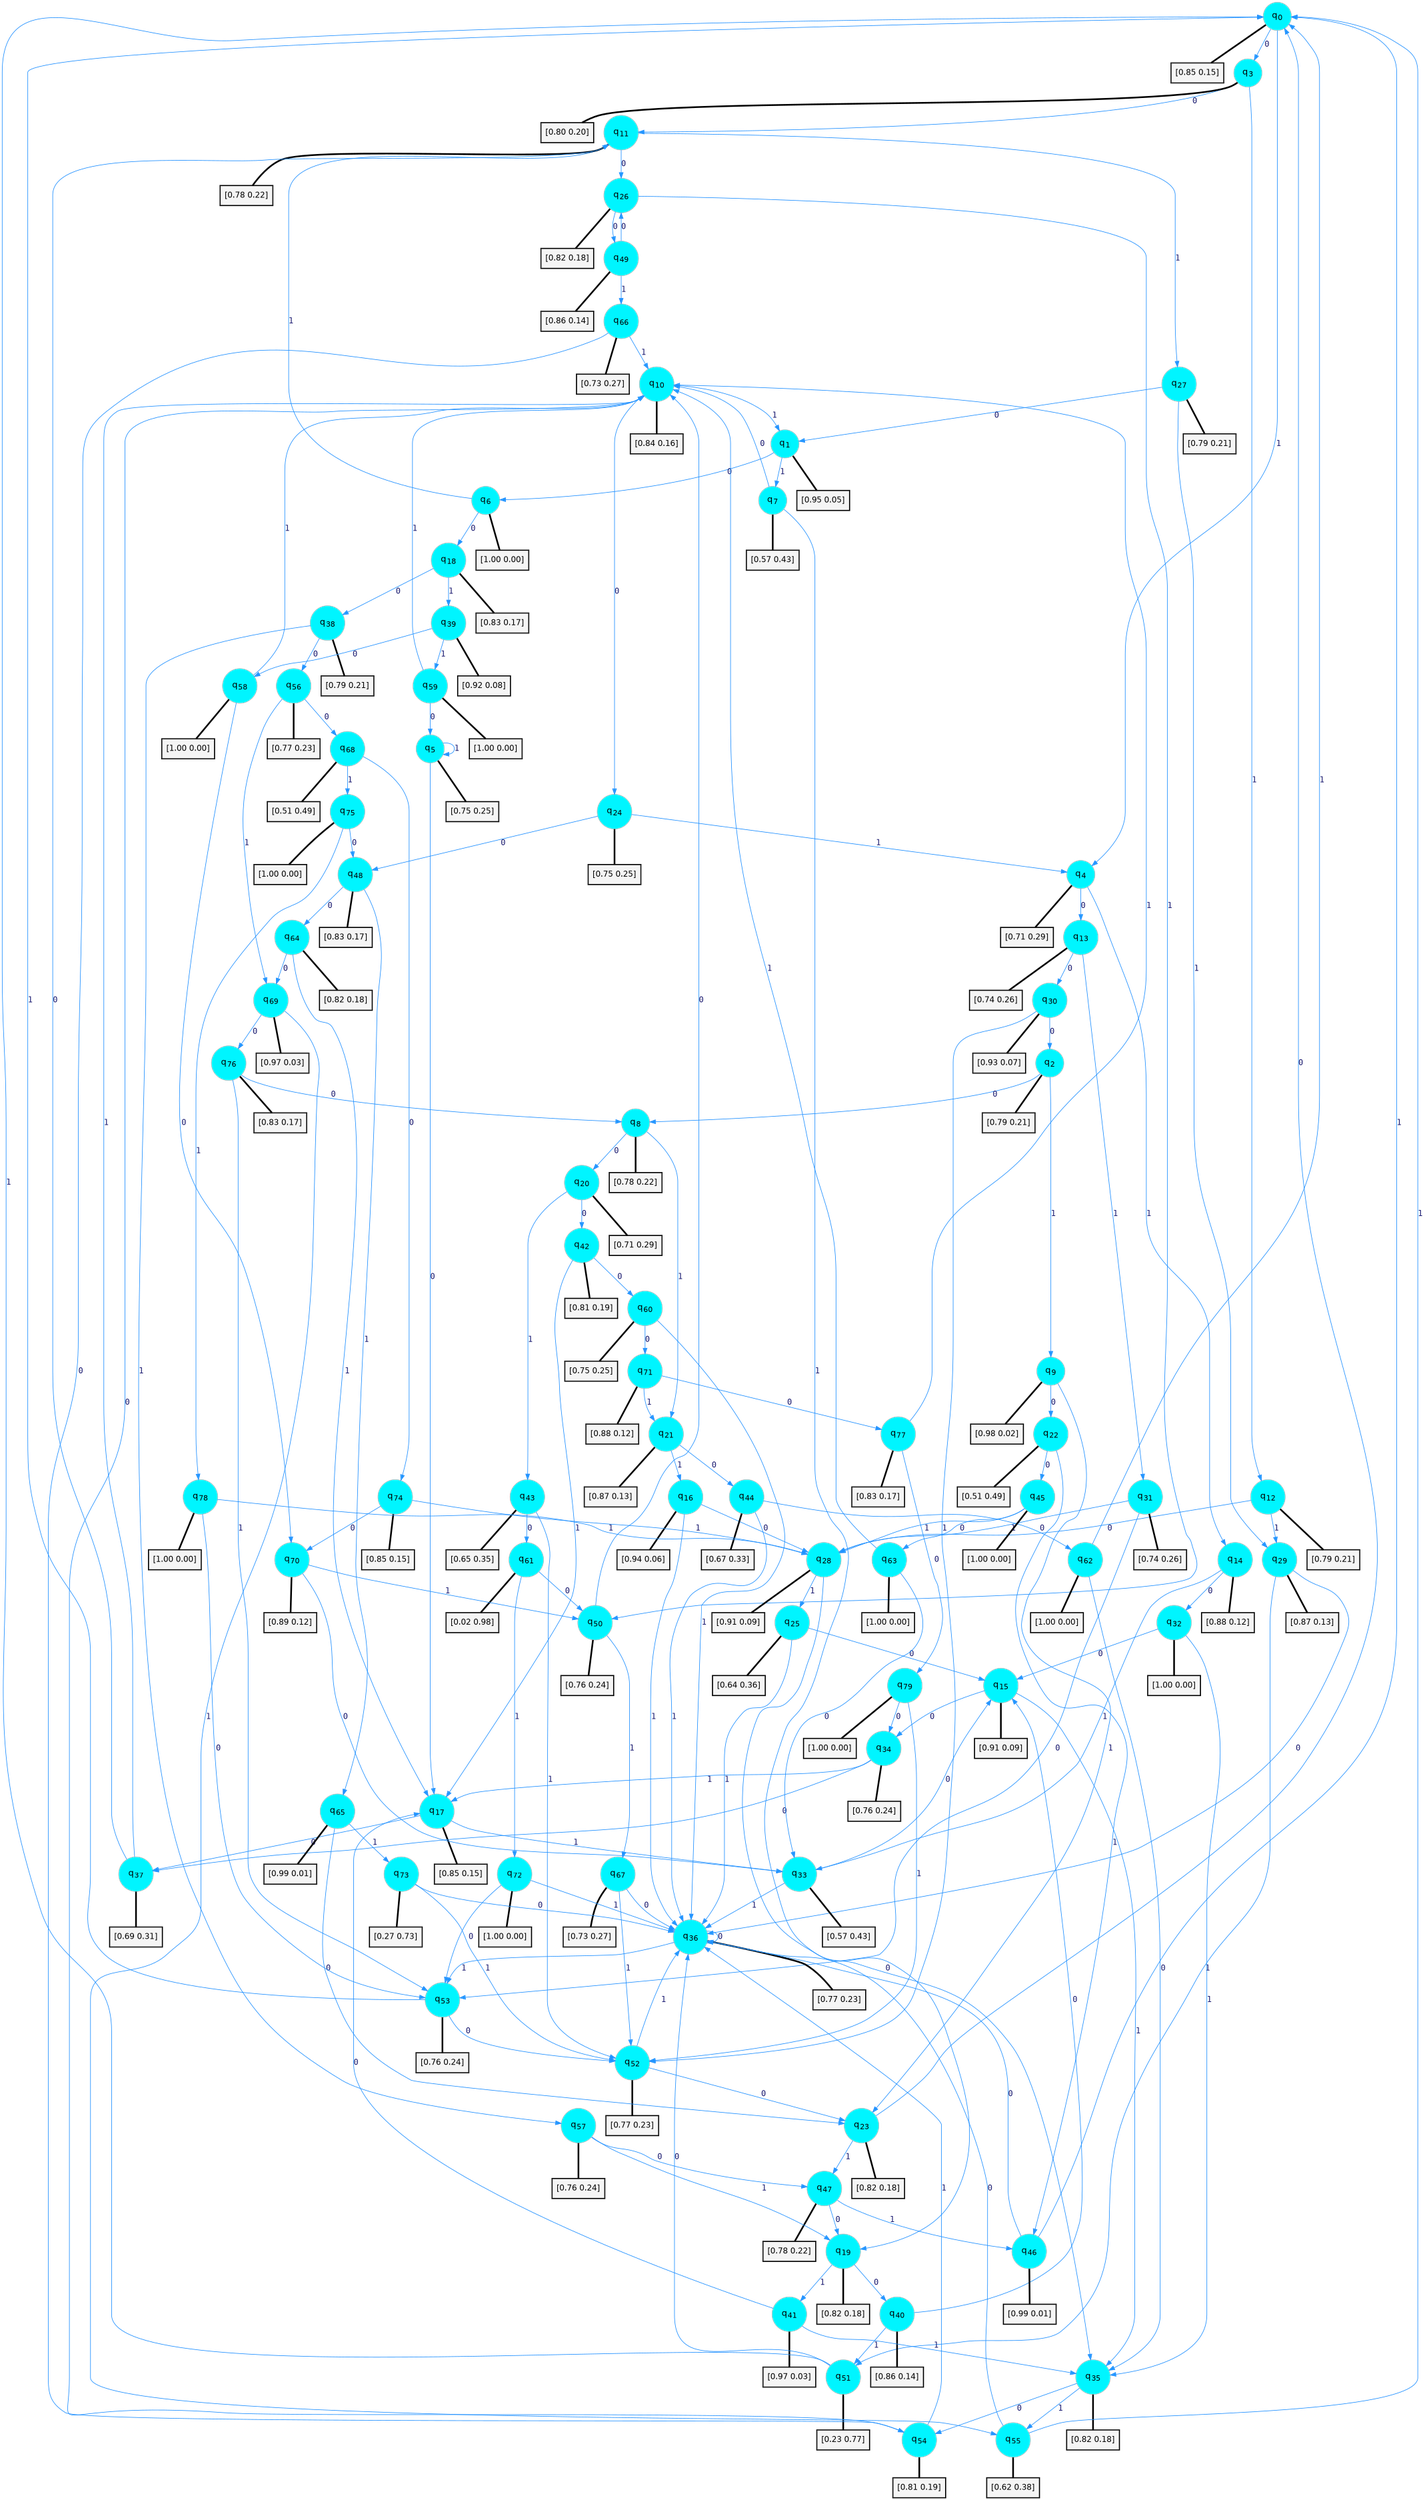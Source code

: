 digraph G {
graph [
bgcolor=transparent, dpi=300, rankdir=TD, size="40,25"];
node [
color=gray, fillcolor=turquoise1, fontcolor=black, fontname=Helvetica, fontsize=16, fontweight=bold, shape=circle, style=filled];
edge [
arrowsize=1, color=dodgerblue1, fontcolor=midnightblue, fontname=courier, fontweight=bold, penwidth=1, style=solid, weight=20];
0[label=<q<SUB>0</SUB>>];
1[label=<q<SUB>1</SUB>>];
2[label=<q<SUB>2</SUB>>];
3[label=<q<SUB>3</SUB>>];
4[label=<q<SUB>4</SUB>>];
5[label=<q<SUB>5</SUB>>];
6[label=<q<SUB>6</SUB>>];
7[label=<q<SUB>7</SUB>>];
8[label=<q<SUB>8</SUB>>];
9[label=<q<SUB>9</SUB>>];
10[label=<q<SUB>10</SUB>>];
11[label=<q<SUB>11</SUB>>];
12[label=<q<SUB>12</SUB>>];
13[label=<q<SUB>13</SUB>>];
14[label=<q<SUB>14</SUB>>];
15[label=<q<SUB>15</SUB>>];
16[label=<q<SUB>16</SUB>>];
17[label=<q<SUB>17</SUB>>];
18[label=<q<SUB>18</SUB>>];
19[label=<q<SUB>19</SUB>>];
20[label=<q<SUB>20</SUB>>];
21[label=<q<SUB>21</SUB>>];
22[label=<q<SUB>22</SUB>>];
23[label=<q<SUB>23</SUB>>];
24[label=<q<SUB>24</SUB>>];
25[label=<q<SUB>25</SUB>>];
26[label=<q<SUB>26</SUB>>];
27[label=<q<SUB>27</SUB>>];
28[label=<q<SUB>28</SUB>>];
29[label=<q<SUB>29</SUB>>];
30[label=<q<SUB>30</SUB>>];
31[label=<q<SUB>31</SUB>>];
32[label=<q<SUB>32</SUB>>];
33[label=<q<SUB>33</SUB>>];
34[label=<q<SUB>34</SUB>>];
35[label=<q<SUB>35</SUB>>];
36[label=<q<SUB>36</SUB>>];
37[label=<q<SUB>37</SUB>>];
38[label=<q<SUB>38</SUB>>];
39[label=<q<SUB>39</SUB>>];
40[label=<q<SUB>40</SUB>>];
41[label=<q<SUB>41</SUB>>];
42[label=<q<SUB>42</SUB>>];
43[label=<q<SUB>43</SUB>>];
44[label=<q<SUB>44</SUB>>];
45[label=<q<SUB>45</SUB>>];
46[label=<q<SUB>46</SUB>>];
47[label=<q<SUB>47</SUB>>];
48[label=<q<SUB>48</SUB>>];
49[label=<q<SUB>49</SUB>>];
50[label=<q<SUB>50</SUB>>];
51[label=<q<SUB>51</SUB>>];
52[label=<q<SUB>52</SUB>>];
53[label=<q<SUB>53</SUB>>];
54[label=<q<SUB>54</SUB>>];
55[label=<q<SUB>55</SUB>>];
56[label=<q<SUB>56</SUB>>];
57[label=<q<SUB>57</SUB>>];
58[label=<q<SUB>58</SUB>>];
59[label=<q<SUB>59</SUB>>];
60[label=<q<SUB>60</SUB>>];
61[label=<q<SUB>61</SUB>>];
62[label=<q<SUB>62</SUB>>];
63[label=<q<SUB>63</SUB>>];
64[label=<q<SUB>64</SUB>>];
65[label=<q<SUB>65</SUB>>];
66[label=<q<SUB>66</SUB>>];
67[label=<q<SUB>67</SUB>>];
68[label=<q<SUB>68</SUB>>];
69[label=<q<SUB>69</SUB>>];
70[label=<q<SUB>70</SUB>>];
71[label=<q<SUB>71</SUB>>];
72[label=<q<SUB>72</SUB>>];
73[label=<q<SUB>73</SUB>>];
74[label=<q<SUB>74</SUB>>];
75[label=<q<SUB>75</SUB>>];
76[label=<q<SUB>76</SUB>>];
77[label=<q<SUB>77</SUB>>];
78[label=<q<SUB>78</SUB>>];
79[label=<q<SUB>79</SUB>>];
80[label="[0.85 0.15]", shape=box,fontcolor=black, fontname=Helvetica, fontsize=14, penwidth=2, fillcolor=whitesmoke,color=black];
81[label="[0.95 0.05]", shape=box,fontcolor=black, fontname=Helvetica, fontsize=14, penwidth=2, fillcolor=whitesmoke,color=black];
82[label="[0.79 0.21]", shape=box,fontcolor=black, fontname=Helvetica, fontsize=14, penwidth=2, fillcolor=whitesmoke,color=black];
83[label="[0.80 0.20]", shape=box,fontcolor=black, fontname=Helvetica, fontsize=14, penwidth=2, fillcolor=whitesmoke,color=black];
84[label="[0.71 0.29]", shape=box,fontcolor=black, fontname=Helvetica, fontsize=14, penwidth=2, fillcolor=whitesmoke,color=black];
85[label="[0.75 0.25]", shape=box,fontcolor=black, fontname=Helvetica, fontsize=14, penwidth=2, fillcolor=whitesmoke,color=black];
86[label="[1.00 0.00]", shape=box,fontcolor=black, fontname=Helvetica, fontsize=14, penwidth=2, fillcolor=whitesmoke,color=black];
87[label="[0.57 0.43]", shape=box,fontcolor=black, fontname=Helvetica, fontsize=14, penwidth=2, fillcolor=whitesmoke,color=black];
88[label="[0.78 0.22]", shape=box,fontcolor=black, fontname=Helvetica, fontsize=14, penwidth=2, fillcolor=whitesmoke,color=black];
89[label="[0.98 0.02]", shape=box,fontcolor=black, fontname=Helvetica, fontsize=14, penwidth=2, fillcolor=whitesmoke,color=black];
90[label="[0.84 0.16]", shape=box,fontcolor=black, fontname=Helvetica, fontsize=14, penwidth=2, fillcolor=whitesmoke,color=black];
91[label="[0.78 0.22]", shape=box,fontcolor=black, fontname=Helvetica, fontsize=14, penwidth=2, fillcolor=whitesmoke,color=black];
92[label="[0.79 0.21]", shape=box,fontcolor=black, fontname=Helvetica, fontsize=14, penwidth=2, fillcolor=whitesmoke,color=black];
93[label="[0.74 0.26]", shape=box,fontcolor=black, fontname=Helvetica, fontsize=14, penwidth=2, fillcolor=whitesmoke,color=black];
94[label="[0.88 0.12]", shape=box,fontcolor=black, fontname=Helvetica, fontsize=14, penwidth=2, fillcolor=whitesmoke,color=black];
95[label="[0.91 0.09]", shape=box,fontcolor=black, fontname=Helvetica, fontsize=14, penwidth=2, fillcolor=whitesmoke,color=black];
96[label="[0.94 0.06]", shape=box,fontcolor=black, fontname=Helvetica, fontsize=14, penwidth=2, fillcolor=whitesmoke,color=black];
97[label="[0.85 0.15]", shape=box,fontcolor=black, fontname=Helvetica, fontsize=14, penwidth=2, fillcolor=whitesmoke,color=black];
98[label="[0.83 0.17]", shape=box,fontcolor=black, fontname=Helvetica, fontsize=14, penwidth=2, fillcolor=whitesmoke,color=black];
99[label="[0.82 0.18]", shape=box,fontcolor=black, fontname=Helvetica, fontsize=14, penwidth=2, fillcolor=whitesmoke,color=black];
100[label="[0.71 0.29]", shape=box,fontcolor=black, fontname=Helvetica, fontsize=14, penwidth=2, fillcolor=whitesmoke,color=black];
101[label="[0.87 0.13]", shape=box,fontcolor=black, fontname=Helvetica, fontsize=14, penwidth=2, fillcolor=whitesmoke,color=black];
102[label="[0.51 0.49]", shape=box,fontcolor=black, fontname=Helvetica, fontsize=14, penwidth=2, fillcolor=whitesmoke,color=black];
103[label="[0.82 0.18]", shape=box,fontcolor=black, fontname=Helvetica, fontsize=14, penwidth=2, fillcolor=whitesmoke,color=black];
104[label="[0.75 0.25]", shape=box,fontcolor=black, fontname=Helvetica, fontsize=14, penwidth=2, fillcolor=whitesmoke,color=black];
105[label="[0.64 0.36]", shape=box,fontcolor=black, fontname=Helvetica, fontsize=14, penwidth=2, fillcolor=whitesmoke,color=black];
106[label="[0.82 0.18]", shape=box,fontcolor=black, fontname=Helvetica, fontsize=14, penwidth=2, fillcolor=whitesmoke,color=black];
107[label="[0.79 0.21]", shape=box,fontcolor=black, fontname=Helvetica, fontsize=14, penwidth=2, fillcolor=whitesmoke,color=black];
108[label="[0.91 0.09]", shape=box,fontcolor=black, fontname=Helvetica, fontsize=14, penwidth=2, fillcolor=whitesmoke,color=black];
109[label="[0.87 0.13]", shape=box,fontcolor=black, fontname=Helvetica, fontsize=14, penwidth=2, fillcolor=whitesmoke,color=black];
110[label="[0.93 0.07]", shape=box,fontcolor=black, fontname=Helvetica, fontsize=14, penwidth=2, fillcolor=whitesmoke,color=black];
111[label="[0.74 0.26]", shape=box,fontcolor=black, fontname=Helvetica, fontsize=14, penwidth=2, fillcolor=whitesmoke,color=black];
112[label="[1.00 0.00]", shape=box,fontcolor=black, fontname=Helvetica, fontsize=14, penwidth=2, fillcolor=whitesmoke,color=black];
113[label="[0.57 0.43]", shape=box,fontcolor=black, fontname=Helvetica, fontsize=14, penwidth=2, fillcolor=whitesmoke,color=black];
114[label="[0.76 0.24]", shape=box,fontcolor=black, fontname=Helvetica, fontsize=14, penwidth=2, fillcolor=whitesmoke,color=black];
115[label="[0.82 0.18]", shape=box,fontcolor=black, fontname=Helvetica, fontsize=14, penwidth=2, fillcolor=whitesmoke,color=black];
116[label="[0.77 0.23]", shape=box,fontcolor=black, fontname=Helvetica, fontsize=14, penwidth=2, fillcolor=whitesmoke,color=black];
117[label="[0.69 0.31]", shape=box,fontcolor=black, fontname=Helvetica, fontsize=14, penwidth=2, fillcolor=whitesmoke,color=black];
118[label="[0.79 0.21]", shape=box,fontcolor=black, fontname=Helvetica, fontsize=14, penwidth=2, fillcolor=whitesmoke,color=black];
119[label="[0.92 0.08]", shape=box,fontcolor=black, fontname=Helvetica, fontsize=14, penwidth=2, fillcolor=whitesmoke,color=black];
120[label="[0.86 0.14]", shape=box,fontcolor=black, fontname=Helvetica, fontsize=14, penwidth=2, fillcolor=whitesmoke,color=black];
121[label="[0.97 0.03]", shape=box,fontcolor=black, fontname=Helvetica, fontsize=14, penwidth=2, fillcolor=whitesmoke,color=black];
122[label="[0.81 0.19]", shape=box,fontcolor=black, fontname=Helvetica, fontsize=14, penwidth=2, fillcolor=whitesmoke,color=black];
123[label="[0.65 0.35]", shape=box,fontcolor=black, fontname=Helvetica, fontsize=14, penwidth=2, fillcolor=whitesmoke,color=black];
124[label="[0.67 0.33]", shape=box,fontcolor=black, fontname=Helvetica, fontsize=14, penwidth=2, fillcolor=whitesmoke,color=black];
125[label="[1.00 0.00]", shape=box,fontcolor=black, fontname=Helvetica, fontsize=14, penwidth=2, fillcolor=whitesmoke,color=black];
126[label="[0.99 0.01]", shape=box,fontcolor=black, fontname=Helvetica, fontsize=14, penwidth=2, fillcolor=whitesmoke,color=black];
127[label="[0.78 0.22]", shape=box,fontcolor=black, fontname=Helvetica, fontsize=14, penwidth=2, fillcolor=whitesmoke,color=black];
128[label="[0.83 0.17]", shape=box,fontcolor=black, fontname=Helvetica, fontsize=14, penwidth=2, fillcolor=whitesmoke,color=black];
129[label="[0.86 0.14]", shape=box,fontcolor=black, fontname=Helvetica, fontsize=14, penwidth=2, fillcolor=whitesmoke,color=black];
130[label="[0.76 0.24]", shape=box,fontcolor=black, fontname=Helvetica, fontsize=14, penwidth=2, fillcolor=whitesmoke,color=black];
131[label="[0.23 0.77]", shape=box,fontcolor=black, fontname=Helvetica, fontsize=14, penwidth=2, fillcolor=whitesmoke,color=black];
132[label="[0.77 0.23]", shape=box,fontcolor=black, fontname=Helvetica, fontsize=14, penwidth=2, fillcolor=whitesmoke,color=black];
133[label="[0.76 0.24]", shape=box,fontcolor=black, fontname=Helvetica, fontsize=14, penwidth=2, fillcolor=whitesmoke,color=black];
134[label="[0.81 0.19]", shape=box,fontcolor=black, fontname=Helvetica, fontsize=14, penwidth=2, fillcolor=whitesmoke,color=black];
135[label="[0.62 0.38]", shape=box,fontcolor=black, fontname=Helvetica, fontsize=14, penwidth=2, fillcolor=whitesmoke,color=black];
136[label="[0.77 0.23]", shape=box,fontcolor=black, fontname=Helvetica, fontsize=14, penwidth=2, fillcolor=whitesmoke,color=black];
137[label="[0.76 0.24]", shape=box,fontcolor=black, fontname=Helvetica, fontsize=14, penwidth=2, fillcolor=whitesmoke,color=black];
138[label="[1.00 0.00]", shape=box,fontcolor=black, fontname=Helvetica, fontsize=14, penwidth=2, fillcolor=whitesmoke,color=black];
139[label="[1.00 0.00]", shape=box,fontcolor=black, fontname=Helvetica, fontsize=14, penwidth=2, fillcolor=whitesmoke,color=black];
140[label="[0.75 0.25]", shape=box,fontcolor=black, fontname=Helvetica, fontsize=14, penwidth=2, fillcolor=whitesmoke,color=black];
141[label="[0.02 0.98]", shape=box,fontcolor=black, fontname=Helvetica, fontsize=14, penwidth=2, fillcolor=whitesmoke,color=black];
142[label="[1.00 0.00]", shape=box,fontcolor=black, fontname=Helvetica, fontsize=14, penwidth=2, fillcolor=whitesmoke,color=black];
143[label="[1.00 0.00]", shape=box,fontcolor=black, fontname=Helvetica, fontsize=14, penwidth=2, fillcolor=whitesmoke,color=black];
144[label="[0.82 0.18]", shape=box,fontcolor=black, fontname=Helvetica, fontsize=14, penwidth=2, fillcolor=whitesmoke,color=black];
145[label="[0.99 0.01]", shape=box,fontcolor=black, fontname=Helvetica, fontsize=14, penwidth=2, fillcolor=whitesmoke,color=black];
146[label="[0.73 0.27]", shape=box,fontcolor=black, fontname=Helvetica, fontsize=14, penwidth=2, fillcolor=whitesmoke,color=black];
147[label="[0.73 0.27]", shape=box,fontcolor=black, fontname=Helvetica, fontsize=14, penwidth=2, fillcolor=whitesmoke,color=black];
148[label="[0.51 0.49]", shape=box,fontcolor=black, fontname=Helvetica, fontsize=14, penwidth=2, fillcolor=whitesmoke,color=black];
149[label="[0.97 0.03]", shape=box,fontcolor=black, fontname=Helvetica, fontsize=14, penwidth=2, fillcolor=whitesmoke,color=black];
150[label="[0.89 0.12]", shape=box,fontcolor=black, fontname=Helvetica, fontsize=14, penwidth=2, fillcolor=whitesmoke,color=black];
151[label="[0.88 0.12]", shape=box,fontcolor=black, fontname=Helvetica, fontsize=14, penwidth=2, fillcolor=whitesmoke,color=black];
152[label="[1.00 0.00]", shape=box,fontcolor=black, fontname=Helvetica, fontsize=14, penwidth=2, fillcolor=whitesmoke,color=black];
153[label="[0.27 0.73]", shape=box,fontcolor=black, fontname=Helvetica, fontsize=14, penwidth=2, fillcolor=whitesmoke,color=black];
154[label="[0.85 0.15]", shape=box,fontcolor=black, fontname=Helvetica, fontsize=14, penwidth=2, fillcolor=whitesmoke,color=black];
155[label="[1.00 0.00]", shape=box,fontcolor=black, fontname=Helvetica, fontsize=14, penwidth=2, fillcolor=whitesmoke,color=black];
156[label="[0.83 0.17]", shape=box,fontcolor=black, fontname=Helvetica, fontsize=14, penwidth=2, fillcolor=whitesmoke,color=black];
157[label="[0.83 0.17]", shape=box,fontcolor=black, fontname=Helvetica, fontsize=14, penwidth=2, fillcolor=whitesmoke,color=black];
158[label="[1.00 0.00]", shape=box,fontcolor=black, fontname=Helvetica, fontsize=14, penwidth=2, fillcolor=whitesmoke,color=black];
159[label="[1.00 0.00]", shape=box,fontcolor=black, fontname=Helvetica, fontsize=14, penwidth=2, fillcolor=whitesmoke,color=black];
0->3 [label=0];
0->4 [label=1];
0->80 [arrowhead=none, penwidth=3,color=black];
1->6 [label=0];
1->7 [label=1];
1->81 [arrowhead=none, penwidth=3,color=black];
2->8 [label=0];
2->9 [label=1];
2->82 [arrowhead=none, penwidth=3,color=black];
3->11 [label=0];
3->12 [label=1];
3->83 [arrowhead=none, penwidth=3,color=black];
4->13 [label=0];
4->14 [label=1];
4->84 [arrowhead=none, penwidth=3,color=black];
5->17 [label=0];
5->5 [label=1];
5->85 [arrowhead=none, penwidth=3,color=black];
6->18 [label=0];
6->11 [label=1];
6->86 [arrowhead=none, penwidth=3,color=black];
7->10 [label=0];
7->19 [label=1];
7->87 [arrowhead=none, penwidth=3,color=black];
8->20 [label=0];
8->21 [label=1];
8->88 [arrowhead=none, penwidth=3,color=black];
9->22 [label=0];
9->23 [label=1];
9->89 [arrowhead=none, penwidth=3,color=black];
10->24 [label=0];
10->1 [label=1];
10->90 [arrowhead=none, penwidth=3,color=black];
11->26 [label=0];
11->27 [label=1];
11->91 [arrowhead=none, penwidth=3,color=black];
12->28 [label=0];
12->29 [label=1];
12->92 [arrowhead=none, penwidth=3,color=black];
13->30 [label=0];
13->31 [label=1];
13->93 [arrowhead=none, penwidth=3,color=black];
14->32 [label=0];
14->33 [label=1];
14->94 [arrowhead=none, penwidth=3,color=black];
15->34 [label=0];
15->35 [label=1];
15->95 [arrowhead=none, penwidth=3,color=black];
16->28 [label=0];
16->36 [label=1];
16->96 [arrowhead=none, penwidth=3,color=black];
17->37 [label=0];
17->33 [label=1];
17->97 [arrowhead=none, penwidth=3,color=black];
18->38 [label=0];
18->39 [label=1];
18->98 [arrowhead=none, penwidth=3,color=black];
19->40 [label=0];
19->41 [label=1];
19->99 [arrowhead=none, penwidth=3,color=black];
20->42 [label=0];
20->43 [label=1];
20->100 [arrowhead=none, penwidth=3,color=black];
21->44 [label=0];
21->16 [label=1];
21->101 [arrowhead=none, penwidth=3,color=black];
22->45 [label=0];
22->46 [label=1];
22->102 [arrowhead=none, penwidth=3,color=black];
23->0 [label=0];
23->47 [label=1];
23->103 [arrowhead=none, penwidth=3,color=black];
24->48 [label=0];
24->4 [label=1];
24->104 [arrowhead=none, penwidth=3,color=black];
25->15 [label=0];
25->36 [label=1];
25->105 [arrowhead=none, penwidth=3,color=black];
26->49 [label=0];
26->50 [label=1];
26->106 [arrowhead=none, penwidth=3,color=black];
27->1 [label=0];
27->29 [label=1];
27->107 [arrowhead=none, penwidth=3,color=black];
28->35 [label=0];
28->25 [label=1];
28->108 [arrowhead=none, penwidth=3,color=black];
29->36 [label=0];
29->51 [label=1];
29->109 [arrowhead=none, penwidth=3,color=black];
30->2 [label=0];
30->52 [label=1];
30->110 [arrowhead=none, penwidth=3,color=black];
31->53 [label=0];
31->28 [label=1];
31->111 [arrowhead=none, penwidth=3,color=black];
32->15 [label=0];
32->35 [label=1];
32->112 [arrowhead=none, penwidth=3,color=black];
33->15 [label=0];
33->36 [label=1];
33->113 [arrowhead=none, penwidth=3,color=black];
34->37 [label=0];
34->17 [label=1];
34->114 [arrowhead=none, penwidth=3,color=black];
35->54 [label=0];
35->55 [label=1];
35->115 [arrowhead=none, penwidth=3,color=black];
36->36 [label=0];
36->53 [label=1];
36->116 [arrowhead=none, penwidth=3,color=black];
37->11 [label=0];
37->10 [label=1];
37->117 [arrowhead=none, penwidth=3,color=black];
38->56 [label=0];
38->57 [label=1];
38->118 [arrowhead=none, penwidth=3,color=black];
39->58 [label=0];
39->59 [label=1];
39->119 [arrowhead=none, penwidth=3,color=black];
40->15 [label=0];
40->51 [label=1];
40->120 [arrowhead=none, penwidth=3,color=black];
41->17 [label=0];
41->35 [label=1];
41->121 [arrowhead=none, penwidth=3,color=black];
42->60 [label=0];
42->17 [label=1];
42->122 [arrowhead=none, penwidth=3,color=black];
43->61 [label=0];
43->52 [label=1];
43->123 [arrowhead=none, penwidth=3,color=black];
44->62 [label=0];
44->36 [label=1];
44->124 [arrowhead=none, penwidth=3,color=black];
45->63 [label=0];
45->28 [label=1];
45->125 [arrowhead=none, penwidth=3,color=black];
46->36 [label=0];
46->0 [label=1];
46->126 [arrowhead=none, penwidth=3,color=black];
47->19 [label=0];
47->46 [label=1];
47->127 [arrowhead=none, penwidth=3,color=black];
48->64 [label=0];
48->65 [label=1];
48->128 [arrowhead=none, penwidth=3,color=black];
49->26 [label=0];
49->66 [label=1];
49->129 [arrowhead=none, penwidth=3,color=black];
50->10 [label=0];
50->67 [label=1];
50->130 [arrowhead=none, penwidth=3,color=black];
51->36 [label=0];
51->0 [label=1];
51->131 [arrowhead=none, penwidth=3,color=black];
52->23 [label=0];
52->36 [label=1];
52->132 [arrowhead=none, penwidth=3,color=black];
53->52 [label=0];
53->0 [label=1];
53->133 [arrowhead=none, penwidth=3,color=black];
54->10 [label=0];
54->36 [label=1];
54->134 [arrowhead=none, penwidth=3,color=black];
55->36 [label=0];
55->0 [label=1];
55->135 [arrowhead=none, penwidth=3,color=black];
56->68 [label=0];
56->69 [label=1];
56->136 [arrowhead=none, penwidth=3,color=black];
57->47 [label=0];
57->19 [label=1];
57->137 [arrowhead=none, penwidth=3,color=black];
58->70 [label=0];
58->10 [label=1];
58->138 [arrowhead=none, penwidth=3,color=black];
59->5 [label=0];
59->10 [label=1];
59->139 [arrowhead=none, penwidth=3,color=black];
60->71 [label=0];
60->36 [label=1];
60->140 [arrowhead=none, penwidth=3,color=black];
61->50 [label=0];
61->72 [label=1];
61->141 [arrowhead=none, penwidth=3,color=black];
62->35 [label=0];
62->0 [label=1];
62->142 [arrowhead=none, penwidth=3,color=black];
63->33 [label=0];
63->10 [label=1];
63->143 [arrowhead=none, penwidth=3,color=black];
64->69 [label=0];
64->17 [label=1];
64->144 [arrowhead=none, penwidth=3,color=black];
65->23 [label=0];
65->73 [label=1];
65->145 [arrowhead=none, penwidth=3,color=black];
66->54 [label=0];
66->10 [label=1];
66->146 [arrowhead=none, penwidth=3,color=black];
67->36 [label=0];
67->52 [label=1];
67->147 [arrowhead=none, penwidth=3,color=black];
68->74 [label=0];
68->75 [label=1];
68->148 [arrowhead=none, penwidth=3,color=black];
69->76 [label=0];
69->55 [label=1];
69->149 [arrowhead=none, penwidth=3,color=black];
70->33 [label=0];
70->50 [label=1];
70->150 [arrowhead=none, penwidth=3,color=black];
71->77 [label=0];
71->21 [label=1];
71->151 [arrowhead=none, penwidth=3,color=black];
72->53 [label=0];
72->36 [label=1];
72->152 [arrowhead=none, penwidth=3,color=black];
73->36 [label=0];
73->52 [label=1];
73->153 [arrowhead=none, penwidth=3,color=black];
74->70 [label=0];
74->28 [label=1];
74->154 [arrowhead=none, penwidth=3,color=black];
75->48 [label=0];
75->78 [label=1];
75->155 [arrowhead=none, penwidth=3,color=black];
76->8 [label=0];
76->53 [label=1];
76->156 [arrowhead=none, penwidth=3,color=black];
77->79 [label=0];
77->10 [label=1];
77->157 [arrowhead=none, penwidth=3,color=black];
78->53 [label=0];
78->28 [label=1];
78->158 [arrowhead=none, penwidth=3,color=black];
79->34 [label=0];
79->52 [label=1];
79->159 [arrowhead=none, penwidth=3,color=black];
}
